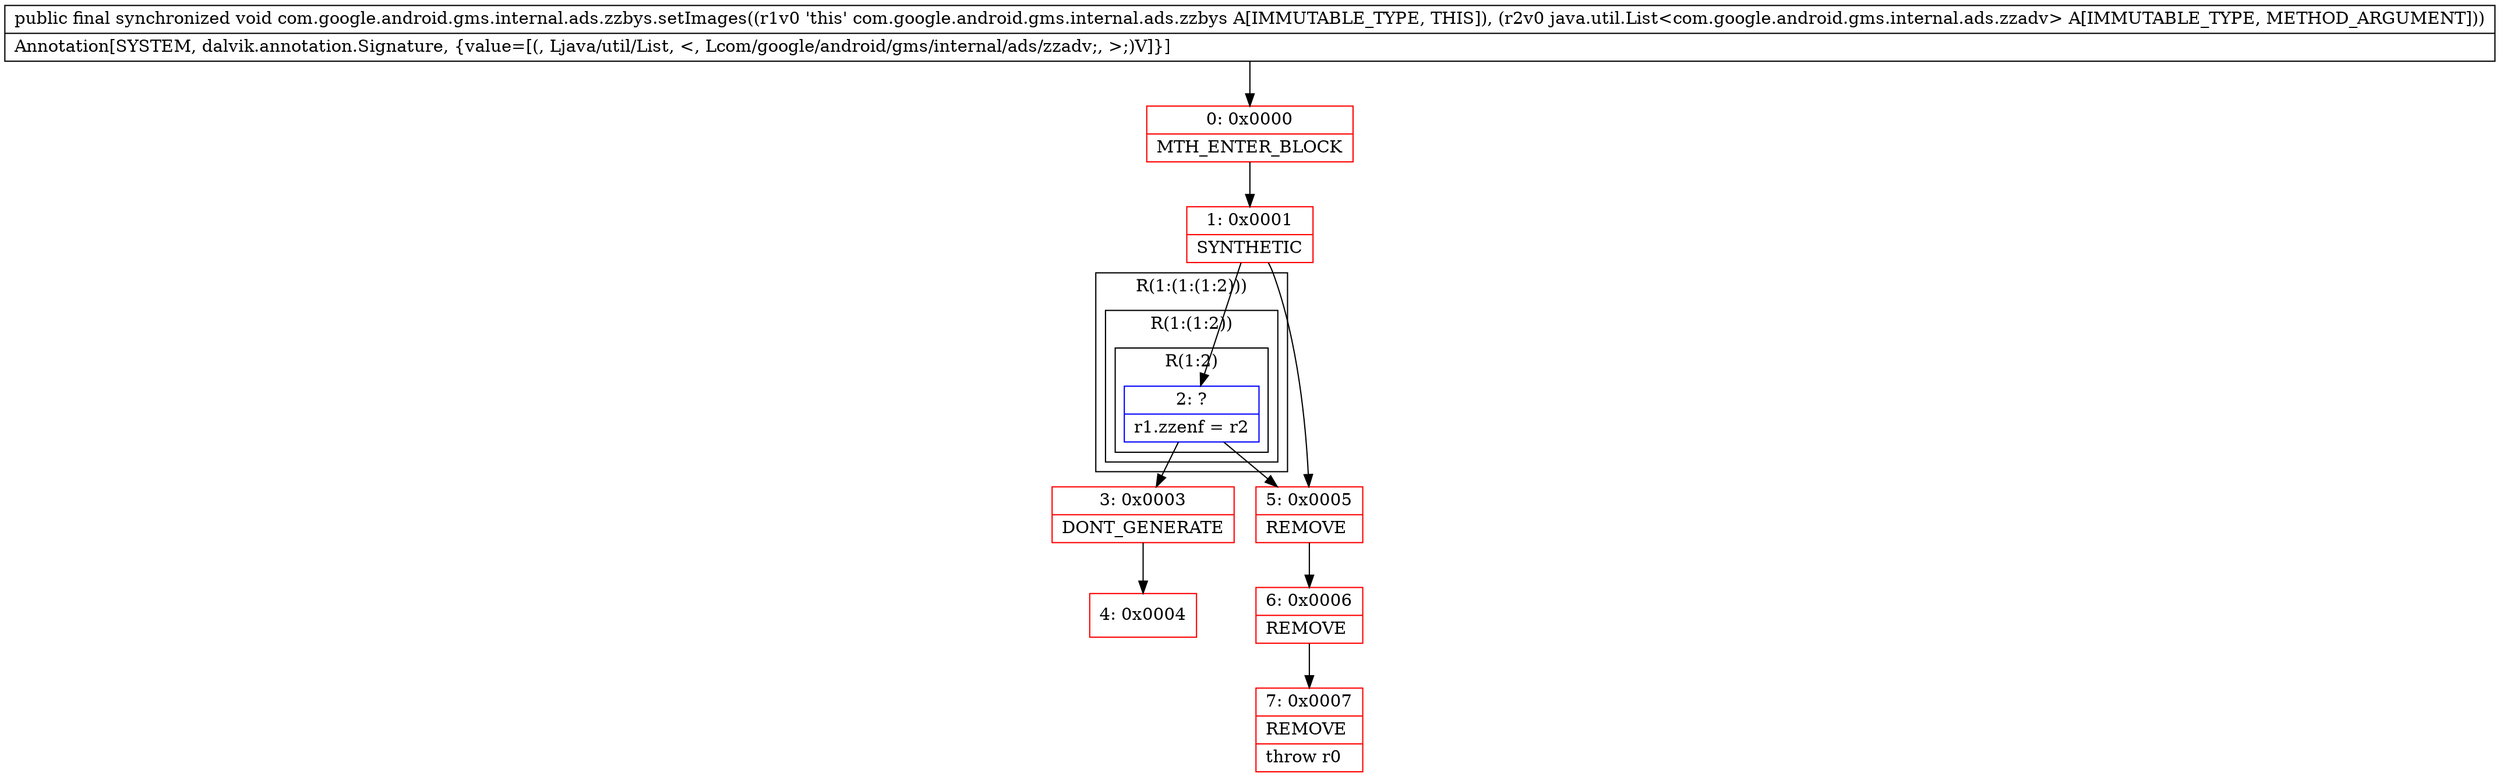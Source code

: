 digraph "CFG forcom.google.android.gms.internal.ads.zzbys.setImages(Ljava\/util\/List;)V" {
subgraph cluster_Region_1405004378 {
label = "R(1:(1:(1:2)))";
node [shape=record,color=blue];
subgraph cluster_Region_2005379382 {
label = "R(1:(1:2))";
node [shape=record,color=blue];
subgraph cluster_Region_656952289 {
label = "R(1:2)";
node [shape=record,color=blue];
Node_2 [shape=record,label="{2\:\ ?|r1.zzenf = r2\l}"];
}
}
}
Node_0 [shape=record,color=red,label="{0\:\ 0x0000|MTH_ENTER_BLOCK\l}"];
Node_1 [shape=record,color=red,label="{1\:\ 0x0001|SYNTHETIC\l}"];
Node_3 [shape=record,color=red,label="{3\:\ 0x0003|DONT_GENERATE\l}"];
Node_4 [shape=record,color=red,label="{4\:\ 0x0004}"];
Node_5 [shape=record,color=red,label="{5\:\ 0x0005|REMOVE\l}"];
Node_6 [shape=record,color=red,label="{6\:\ 0x0006|REMOVE\l}"];
Node_7 [shape=record,color=red,label="{7\:\ 0x0007|REMOVE\l|throw r0\l}"];
MethodNode[shape=record,label="{public final synchronized void com.google.android.gms.internal.ads.zzbys.setImages((r1v0 'this' com.google.android.gms.internal.ads.zzbys A[IMMUTABLE_TYPE, THIS]), (r2v0 java.util.List\<com.google.android.gms.internal.ads.zzadv\> A[IMMUTABLE_TYPE, METHOD_ARGUMENT]))  | Annotation[SYSTEM, dalvik.annotation.Signature, \{value=[(, Ljava\/util\/List, \<, Lcom\/google\/android\/gms\/internal\/ads\/zzadv;, \>;)V]\}]\l}"];
MethodNode -> Node_0;
Node_2 -> Node_3;
Node_2 -> Node_5;
Node_0 -> Node_1;
Node_1 -> Node_2;
Node_1 -> Node_5;
Node_3 -> Node_4;
Node_5 -> Node_6;
Node_6 -> Node_7;
}

